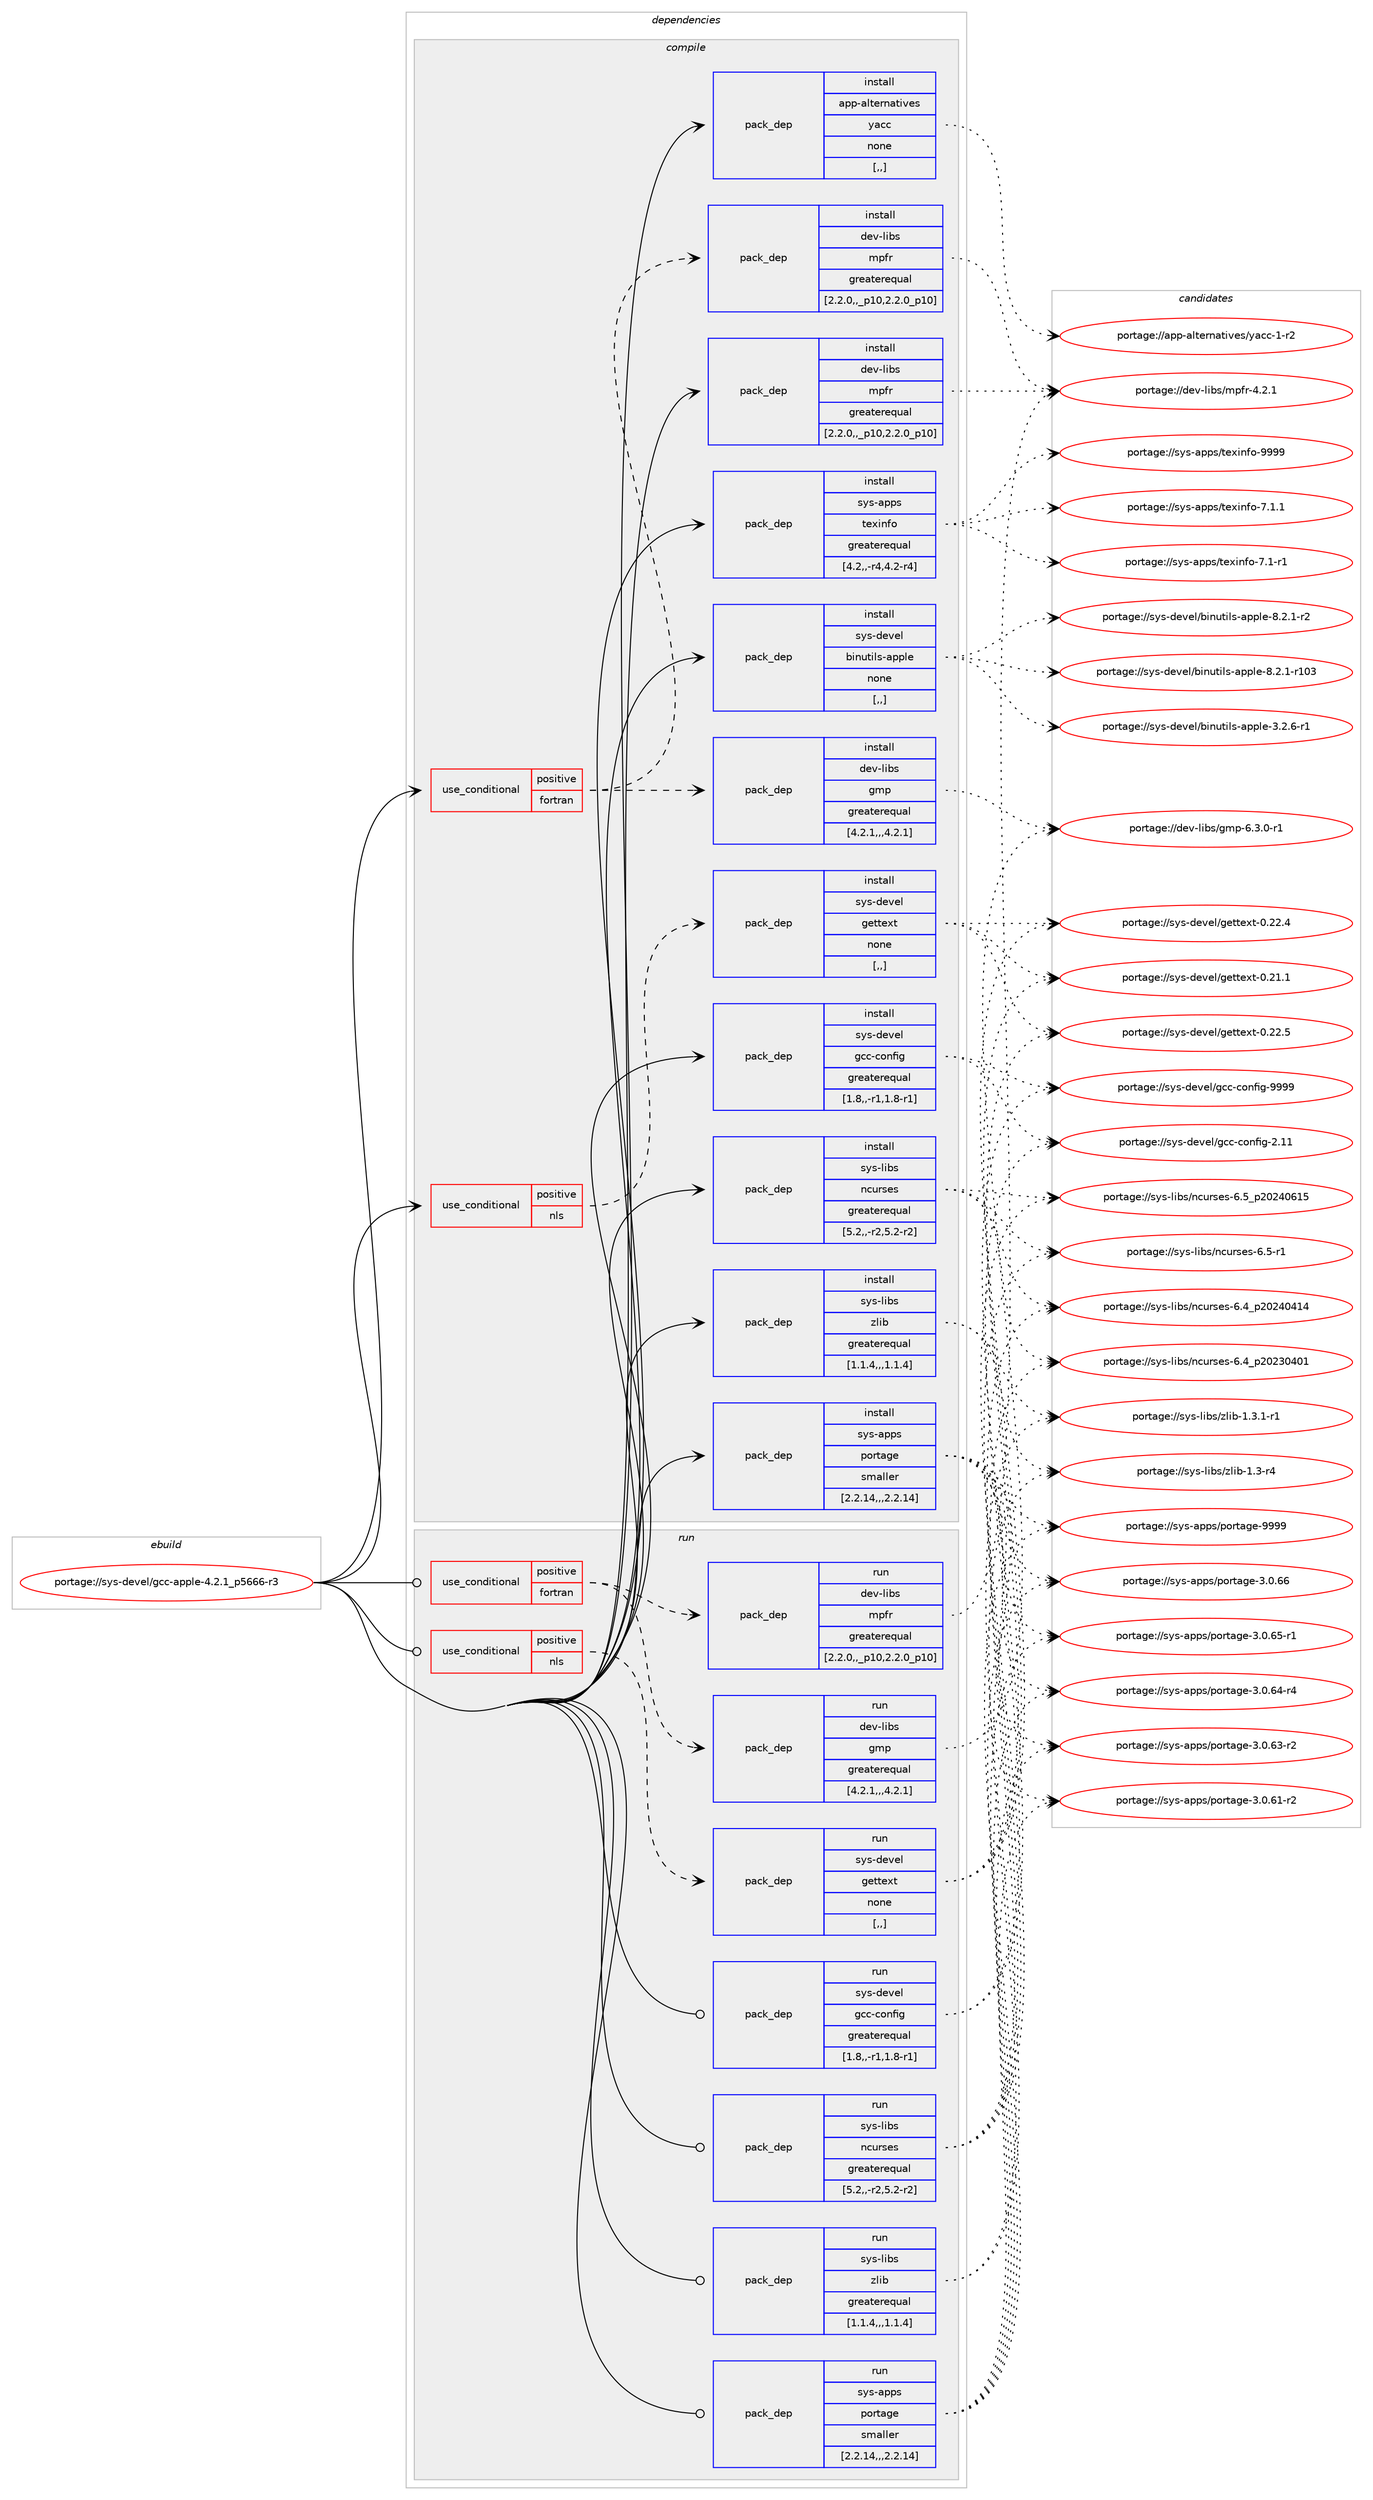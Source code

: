 digraph prolog {

# *************
# Graph options
# *************

newrank=true;
concentrate=true;
compound=true;
graph [rankdir=LR,fontname=Helvetica,fontsize=10,ranksep=1.5];#, ranksep=2.5, nodesep=0.2];
edge  [arrowhead=vee];
node  [fontname=Helvetica,fontsize=10];

# **********
# The ebuild
# **********

subgraph cluster_leftcol {
color=gray;
label=<<i>ebuild</i>>;
id [label="portage://sys-devel/gcc-apple-4.2.1_p5666-r3", color=red, width=4, href="../sys-devel/gcc-apple-4.2.1_p5666-r3.svg"];
}

# ****************
# The dependencies
# ****************

subgraph cluster_midcol {
color=gray;
label=<<i>dependencies</i>>;
subgraph cluster_compile {
fillcolor="#eeeeee";
style=filled;
label=<<i>compile</i>>;
subgraph cond249768 {
dependency945322 [label=<<TABLE BORDER="0" CELLBORDER="1" CELLSPACING="0" CELLPADDING="4"><TR><TD ROWSPAN="3" CELLPADDING="10">use_conditional</TD></TR><TR><TD>positive</TD></TR><TR><TD>fortran</TD></TR></TABLE>>, shape=none, color=red];
subgraph pack688860 {
dependency945323 [label=<<TABLE BORDER="0" CELLBORDER="1" CELLSPACING="0" CELLPADDING="4" WIDTH="220"><TR><TD ROWSPAN="6" CELLPADDING="30">pack_dep</TD></TR><TR><TD WIDTH="110">install</TD></TR><TR><TD>dev-libs</TD></TR><TR><TD>gmp</TD></TR><TR><TD>greaterequal</TD></TR><TR><TD>[4.2.1,,,4.2.1]</TD></TR></TABLE>>, shape=none, color=blue];
}
dependency945322:e -> dependency945323:w [weight=20,style="dashed",arrowhead="vee"];
subgraph pack688861 {
dependency945324 [label=<<TABLE BORDER="0" CELLBORDER="1" CELLSPACING="0" CELLPADDING="4" WIDTH="220"><TR><TD ROWSPAN="6" CELLPADDING="30">pack_dep</TD></TR><TR><TD WIDTH="110">install</TD></TR><TR><TD>dev-libs</TD></TR><TR><TD>mpfr</TD></TR><TR><TD>greaterequal</TD></TR><TR><TD>[2.2.0,,_p10,2.2.0_p10]</TD></TR></TABLE>>, shape=none, color=blue];
}
dependency945322:e -> dependency945324:w [weight=20,style="dashed",arrowhead="vee"];
}
id:e -> dependency945322:w [weight=20,style="solid",arrowhead="vee"];
subgraph cond249769 {
dependency945325 [label=<<TABLE BORDER="0" CELLBORDER="1" CELLSPACING="0" CELLPADDING="4"><TR><TD ROWSPAN="3" CELLPADDING="10">use_conditional</TD></TR><TR><TD>positive</TD></TR><TR><TD>nls</TD></TR></TABLE>>, shape=none, color=red];
subgraph pack688862 {
dependency945326 [label=<<TABLE BORDER="0" CELLBORDER="1" CELLSPACING="0" CELLPADDING="4" WIDTH="220"><TR><TD ROWSPAN="6" CELLPADDING="30">pack_dep</TD></TR><TR><TD WIDTH="110">install</TD></TR><TR><TD>sys-devel</TD></TR><TR><TD>gettext</TD></TR><TR><TD>none</TD></TR><TR><TD>[,,]</TD></TR></TABLE>>, shape=none, color=blue];
}
dependency945325:e -> dependency945326:w [weight=20,style="dashed",arrowhead="vee"];
}
id:e -> dependency945325:w [weight=20,style="solid",arrowhead="vee"];
subgraph pack688863 {
dependency945327 [label=<<TABLE BORDER="0" CELLBORDER="1" CELLSPACING="0" CELLPADDING="4" WIDTH="220"><TR><TD ROWSPAN="6" CELLPADDING="30">pack_dep</TD></TR><TR><TD WIDTH="110">install</TD></TR><TR><TD>app-alternatives</TD></TR><TR><TD>yacc</TD></TR><TR><TD>none</TD></TR><TR><TD>[,,]</TD></TR></TABLE>>, shape=none, color=blue];
}
id:e -> dependency945327:w [weight=20,style="solid",arrowhead="vee"];
subgraph pack688864 {
dependency945328 [label=<<TABLE BORDER="0" CELLBORDER="1" CELLSPACING="0" CELLPADDING="4" WIDTH="220"><TR><TD ROWSPAN="6" CELLPADDING="30">pack_dep</TD></TR><TR><TD WIDTH="110">install</TD></TR><TR><TD>dev-libs</TD></TR><TR><TD>mpfr</TD></TR><TR><TD>greaterequal</TD></TR><TR><TD>[2.2.0,,_p10,2.2.0_p10]</TD></TR></TABLE>>, shape=none, color=blue];
}
id:e -> dependency945328:w [weight=20,style="solid",arrowhead="vee"];
subgraph pack688865 {
dependency945329 [label=<<TABLE BORDER="0" CELLBORDER="1" CELLSPACING="0" CELLPADDING="4" WIDTH="220"><TR><TD ROWSPAN="6" CELLPADDING="30">pack_dep</TD></TR><TR><TD WIDTH="110">install</TD></TR><TR><TD>sys-apps</TD></TR><TR><TD>texinfo</TD></TR><TR><TD>greaterequal</TD></TR><TR><TD>[4.2,,-r4,4.2-r4]</TD></TR></TABLE>>, shape=none, color=blue];
}
id:e -> dependency945329:w [weight=20,style="solid",arrowhead="vee"];
subgraph pack688866 {
dependency945330 [label=<<TABLE BORDER="0" CELLBORDER="1" CELLSPACING="0" CELLPADDING="4" WIDTH="220"><TR><TD ROWSPAN="6" CELLPADDING="30">pack_dep</TD></TR><TR><TD WIDTH="110">install</TD></TR><TR><TD>sys-devel</TD></TR><TR><TD>binutils-apple</TD></TR><TR><TD>none</TD></TR><TR><TD>[,,]</TD></TR></TABLE>>, shape=none, color=blue];
}
id:e -> dependency945330:w [weight=20,style="solid",arrowhead="vee"];
subgraph pack688867 {
dependency945331 [label=<<TABLE BORDER="0" CELLBORDER="1" CELLSPACING="0" CELLPADDING="4" WIDTH="220"><TR><TD ROWSPAN="6" CELLPADDING="30">pack_dep</TD></TR><TR><TD WIDTH="110">install</TD></TR><TR><TD>sys-devel</TD></TR><TR><TD>gcc-config</TD></TR><TR><TD>greaterequal</TD></TR><TR><TD>[1.8,,-r1,1.8-r1]</TD></TR></TABLE>>, shape=none, color=blue];
}
id:e -> dependency945331:w [weight=20,style="solid",arrowhead="vee"];
subgraph pack688868 {
dependency945332 [label=<<TABLE BORDER="0" CELLBORDER="1" CELLSPACING="0" CELLPADDING="4" WIDTH="220"><TR><TD ROWSPAN="6" CELLPADDING="30">pack_dep</TD></TR><TR><TD WIDTH="110">install</TD></TR><TR><TD>sys-libs</TD></TR><TR><TD>ncurses</TD></TR><TR><TD>greaterequal</TD></TR><TR><TD>[5.2,,-r2,5.2-r2]</TD></TR></TABLE>>, shape=none, color=blue];
}
id:e -> dependency945332:w [weight=20,style="solid",arrowhead="vee"];
subgraph pack688869 {
dependency945333 [label=<<TABLE BORDER="0" CELLBORDER="1" CELLSPACING="0" CELLPADDING="4" WIDTH="220"><TR><TD ROWSPAN="6" CELLPADDING="30">pack_dep</TD></TR><TR><TD WIDTH="110">install</TD></TR><TR><TD>sys-libs</TD></TR><TR><TD>zlib</TD></TR><TR><TD>greaterequal</TD></TR><TR><TD>[1.1.4,,,1.1.4]</TD></TR></TABLE>>, shape=none, color=blue];
}
id:e -> dependency945333:w [weight=20,style="solid",arrowhead="vee"];
subgraph pack688870 {
dependency945334 [label=<<TABLE BORDER="0" CELLBORDER="1" CELLSPACING="0" CELLPADDING="4" WIDTH="220"><TR><TD ROWSPAN="6" CELLPADDING="30">pack_dep</TD></TR><TR><TD WIDTH="110">install</TD></TR><TR><TD>sys-apps</TD></TR><TR><TD>portage</TD></TR><TR><TD>smaller</TD></TR><TR><TD>[2.2.14,,,2.2.14]</TD></TR></TABLE>>, shape=none, color=blue];
}
id:e -> dependency945334:w [weight=20,style="solid",arrowhead="vee"];
}
subgraph cluster_compileandrun {
fillcolor="#eeeeee";
style=filled;
label=<<i>compile and run</i>>;
}
subgraph cluster_run {
fillcolor="#eeeeee";
style=filled;
label=<<i>run</i>>;
subgraph cond249770 {
dependency945335 [label=<<TABLE BORDER="0" CELLBORDER="1" CELLSPACING="0" CELLPADDING="4"><TR><TD ROWSPAN="3" CELLPADDING="10">use_conditional</TD></TR><TR><TD>positive</TD></TR><TR><TD>fortran</TD></TR></TABLE>>, shape=none, color=red];
subgraph pack688871 {
dependency945336 [label=<<TABLE BORDER="0" CELLBORDER="1" CELLSPACING="0" CELLPADDING="4" WIDTH="220"><TR><TD ROWSPAN="6" CELLPADDING="30">pack_dep</TD></TR><TR><TD WIDTH="110">run</TD></TR><TR><TD>dev-libs</TD></TR><TR><TD>gmp</TD></TR><TR><TD>greaterequal</TD></TR><TR><TD>[4.2.1,,,4.2.1]</TD></TR></TABLE>>, shape=none, color=blue];
}
dependency945335:e -> dependency945336:w [weight=20,style="dashed",arrowhead="vee"];
subgraph pack688872 {
dependency945337 [label=<<TABLE BORDER="0" CELLBORDER="1" CELLSPACING="0" CELLPADDING="4" WIDTH="220"><TR><TD ROWSPAN="6" CELLPADDING="30">pack_dep</TD></TR><TR><TD WIDTH="110">run</TD></TR><TR><TD>dev-libs</TD></TR><TR><TD>mpfr</TD></TR><TR><TD>greaterequal</TD></TR><TR><TD>[2.2.0,,_p10,2.2.0_p10]</TD></TR></TABLE>>, shape=none, color=blue];
}
dependency945335:e -> dependency945337:w [weight=20,style="dashed",arrowhead="vee"];
}
id:e -> dependency945335:w [weight=20,style="solid",arrowhead="odot"];
subgraph cond249771 {
dependency945338 [label=<<TABLE BORDER="0" CELLBORDER="1" CELLSPACING="0" CELLPADDING="4"><TR><TD ROWSPAN="3" CELLPADDING="10">use_conditional</TD></TR><TR><TD>positive</TD></TR><TR><TD>nls</TD></TR></TABLE>>, shape=none, color=red];
subgraph pack688873 {
dependency945339 [label=<<TABLE BORDER="0" CELLBORDER="1" CELLSPACING="0" CELLPADDING="4" WIDTH="220"><TR><TD ROWSPAN="6" CELLPADDING="30">pack_dep</TD></TR><TR><TD WIDTH="110">run</TD></TR><TR><TD>sys-devel</TD></TR><TR><TD>gettext</TD></TR><TR><TD>none</TD></TR><TR><TD>[,,]</TD></TR></TABLE>>, shape=none, color=blue];
}
dependency945338:e -> dependency945339:w [weight=20,style="dashed",arrowhead="vee"];
}
id:e -> dependency945338:w [weight=20,style="solid",arrowhead="odot"];
subgraph pack688874 {
dependency945340 [label=<<TABLE BORDER="0" CELLBORDER="1" CELLSPACING="0" CELLPADDING="4" WIDTH="220"><TR><TD ROWSPAN="6" CELLPADDING="30">pack_dep</TD></TR><TR><TD WIDTH="110">run</TD></TR><TR><TD>sys-devel</TD></TR><TR><TD>gcc-config</TD></TR><TR><TD>greaterequal</TD></TR><TR><TD>[1.8,,-r1,1.8-r1]</TD></TR></TABLE>>, shape=none, color=blue];
}
id:e -> dependency945340:w [weight=20,style="solid",arrowhead="odot"];
subgraph pack688875 {
dependency945341 [label=<<TABLE BORDER="0" CELLBORDER="1" CELLSPACING="0" CELLPADDING="4" WIDTH="220"><TR><TD ROWSPAN="6" CELLPADDING="30">pack_dep</TD></TR><TR><TD WIDTH="110">run</TD></TR><TR><TD>sys-libs</TD></TR><TR><TD>ncurses</TD></TR><TR><TD>greaterequal</TD></TR><TR><TD>[5.2,,-r2,5.2-r2]</TD></TR></TABLE>>, shape=none, color=blue];
}
id:e -> dependency945341:w [weight=20,style="solid",arrowhead="odot"];
subgraph pack688876 {
dependency945342 [label=<<TABLE BORDER="0" CELLBORDER="1" CELLSPACING="0" CELLPADDING="4" WIDTH="220"><TR><TD ROWSPAN="6" CELLPADDING="30">pack_dep</TD></TR><TR><TD WIDTH="110">run</TD></TR><TR><TD>sys-libs</TD></TR><TR><TD>zlib</TD></TR><TR><TD>greaterequal</TD></TR><TR><TD>[1.1.4,,,1.1.4]</TD></TR></TABLE>>, shape=none, color=blue];
}
id:e -> dependency945342:w [weight=20,style="solid",arrowhead="odot"];
subgraph pack688877 {
dependency945343 [label=<<TABLE BORDER="0" CELLBORDER="1" CELLSPACING="0" CELLPADDING="4" WIDTH="220"><TR><TD ROWSPAN="6" CELLPADDING="30">pack_dep</TD></TR><TR><TD WIDTH="110">run</TD></TR><TR><TD>sys-apps</TD></TR><TR><TD>portage</TD></TR><TR><TD>smaller</TD></TR><TR><TD>[2.2.14,,,2.2.14]</TD></TR></TABLE>>, shape=none, color=blue];
}
id:e -> dependency945343:w [weight=20,style="solid",arrowhead="odot"];
}
}

# **************
# The candidates
# **************

subgraph cluster_choices {
rank=same;
color=gray;
label=<<i>candidates</i>>;

subgraph choice688860 {
color=black;
nodesep=1;
choice1001011184510810598115471031091124554465146484511449 [label="portage://dev-libs/gmp-6.3.0-r1", color=red, width=4,href="../dev-libs/gmp-6.3.0-r1.svg"];
dependency945323:e -> choice1001011184510810598115471031091124554465146484511449:w [style=dotted,weight="100"];
}
subgraph choice688861 {
color=black;
nodesep=1;
choice100101118451081059811547109112102114455246504649 [label="portage://dev-libs/mpfr-4.2.1", color=red, width=4,href="../dev-libs/mpfr-4.2.1.svg"];
dependency945324:e -> choice100101118451081059811547109112102114455246504649:w [style=dotted,weight="100"];
}
subgraph choice688862 {
color=black;
nodesep=1;
choice115121115451001011181011084710310111611610112011645484650504653 [label="portage://sys-devel/gettext-0.22.5", color=red, width=4,href="../sys-devel/gettext-0.22.5.svg"];
choice115121115451001011181011084710310111611610112011645484650504652 [label="portage://sys-devel/gettext-0.22.4", color=red, width=4,href="../sys-devel/gettext-0.22.4.svg"];
choice115121115451001011181011084710310111611610112011645484650494649 [label="portage://sys-devel/gettext-0.21.1", color=red, width=4,href="../sys-devel/gettext-0.21.1.svg"];
dependency945326:e -> choice115121115451001011181011084710310111611610112011645484650504653:w [style=dotted,weight="100"];
dependency945326:e -> choice115121115451001011181011084710310111611610112011645484650504652:w [style=dotted,weight="100"];
dependency945326:e -> choice115121115451001011181011084710310111611610112011645484650494649:w [style=dotted,weight="100"];
}
subgraph choice688863 {
color=black;
nodesep=1;
choice971121124597108116101114110971161051181011154712197999945494511450 [label="portage://app-alternatives/yacc-1-r2", color=red, width=4,href="../app-alternatives/yacc-1-r2.svg"];
dependency945327:e -> choice971121124597108116101114110971161051181011154712197999945494511450:w [style=dotted,weight="100"];
}
subgraph choice688864 {
color=black;
nodesep=1;
choice100101118451081059811547109112102114455246504649 [label="portage://dev-libs/mpfr-4.2.1", color=red, width=4,href="../dev-libs/mpfr-4.2.1.svg"];
dependency945328:e -> choice100101118451081059811547109112102114455246504649:w [style=dotted,weight="100"];
}
subgraph choice688865 {
color=black;
nodesep=1;
choice1151211154597112112115471161011201051101021114557575757 [label="portage://sys-apps/texinfo-9999", color=red, width=4,href="../sys-apps/texinfo-9999.svg"];
choice115121115459711211211547116101120105110102111455546494649 [label="portage://sys-apps/texinfo-7.1.1", color=red, width=4,href="../sys-apps/texinfo-7.1.1.svg"];
choice115121115459711211211547116101120105110102111455546494511449 [label="portage://sys-apps/texinfo-7.1-r1", color=red, width=4,href="../sys-apps/texinfo-7.1-r1.svg"];
dependency945329:e -> choice1151211154597112112115471161011201051101021114557575757:w [style=dotted,weight="100"];
dependency945329:e -> choice115121115459711211211547116101120105110102111455546494649:w [style=dotted,weight="100"];
dependency945329:e -> choice115121115459711211211547116101120105110102111455546494511449:w [style=dotted,weight="100"];
}
subgraph choice688866 {
color=black;
nodesep=1;
choice11512111545100101118101108479810511011711610510811545971121121081014556465046494511450 [label="portage://sys-devel/binutils-apple-8.2.1-r2", color=red, width=4,href="../sys-devel/binutils-apple-8.2.1-r2.svg"];
choice115121115451001011181011084798105110117116105108115459711211210810145564650464945114494851 [label="portage://sys-devel/binutils-apple-8.2.1-r103", color=red, width=4,href="../sys-devel/binutils-apple-8.2.1-r103.svg"];
choice11512111545100101118101108479810511011711610510811545971121121081014551465046544511449 [label="portage://sys-devel/binutils-apple-3.2.6-r1", color=red, width=4,href="../sys-devel/binutils-apple-3.2.6-r1.svg"];
dependency945330:e -> choice11512111545100101118101108479810511011711610510811545971121121081014556465046494511450:w [style=dotted,weight="100"];
dependency945330:e -> choice115121115451001011181011084798105110117116105108115459711211210810145564650464945114494851:w [style=dotted,weight="100"];
dependency945330:e -> choice11512111545100101118101108479810511011711610510811545971121121081014551465046544511449:w [style=dotted,weight="100"];
}
subgraph choice688867 {
color=black;
nodesep=1;
choice1151211154510010111810110847103999945991111101021051034557575757 [label="portage://sys-devel/gcc-config-9999", color=red, width=4,href="../sys-devel/gcc-config-9999.svg"];
choice1151211154510010111810110847103999945991111101021051034550464949 [label="portage://sys-devel/gcc-config-2.11", color=red, width=4,href="../sys-devel/gcc-config-2.11.svg"];
dependency945331:e -> choice1151211154510010111810110847103999945991111101021051034557575757:w [style=dotted,weight="100"];
dependency945331:e -> choice1151211154510010111810110847103999945991111101021051034550464949:w [style=dotted,weight="100"];
}
subgraph choice688868 {
color=black;
nodesep=1;
choice1151211154510810598115471109911711411510111545544653951125048505248544953 [label="portage://sys-libs/ncurses-6.5_p20240615", color=red, width=4,href="../sys-libs/ncurses-6.5_p20240615.svg"];
choice11512111545108105981154711099117114115101115455446534511449 [label="portage://sys-libs/ncurses-6.5-r1", color=red, width=4,href="../sys-libs/ncurses-6.5-r1.svg"];
choice1151211154510810598115471109911711411510111545544652951125048505248524952 [label="portage://sys-libs/ncurses-6.4_p20240414", color=red, width=4,href="../sys-libs/ncurses-6.4_p20240414.svg"];
choice1151211154510810598115471109911711411510111545544652951125048505148524849 [label="portage://sys-libs/ncurses-6.4_p20230401", color=red, width=4,href="../sys-libs/ncurses-6.4_p20230401.svg"];
dependency945332:e -> choice1151211154510810598115471109911711411510111545544653951125048505248544953:w [style=dotted,weight="100"];
dependency945332:e -> choice11512111545108105981154711099117114115101115455446534511449:w [style=dotted,weight="100"];
dependency945332:e -> choice1151211154510810598115471109911711411510111545544652951125048505248524952:w [style=dotted,weight="100"];
dependency945332:e -> choice1151211154510810598115471109911711411510111545544652951125048505148524849:w [style=dotted,weight="100"];
}
subgraph choice688869 {
color=black;
nodesep=1;
choice115121115451081059811547122108105984549465146494511449 [label="portage://sys-libs/zlib-1.3.1-r1", color=red, width=4,href="../sys-libs/zlib-1.3.1-r1.svg"];
choice11512111545108105981154712210810598454946514511452 [label="portage://sys-libs/zlib-1.3-r4", color=red, width=4,href="../sys-libs/zlib-1.3-r4.svg"];
dependency945333:e -> choice115121115451081059811547122108105984549465146494511449:w [style=dotted,weight="100"];
dependency945333:e -> choice11512111545108105981154712210810598454946514511452:w [style=dotted,weight="100"];
}
subgraph choice688870 {
color=black;
nodesep=1;
choice115121115459711211211547112111114116971031014557575757 [label="portage://sys-apps/portage-9999", color=red, width=4,href="../sys-apps/portage-9999.svg"];
choice1151211154597112112115471121111141169710310145514648465454 [label="portage://sys-apps/portage-3.0.66", color=red, width=4,href="../sys-apps/portage-3.0.66.svg"];
choice11512111545971121121154711211111411697103101455146484654534511449 [label="portage://sys-apps/portage-3.0.65-r1", color=red, width=4,href="../sys-apps/portage-3.0.65-r1.svg"];
choice11512111545971121121154711211111411697103101455146484654524511452 [label="portage://sys-apps/portage-3.0.64-r4", color=red, width=4,href="../sys-apps/portage-3.0.64-r4.svg"];
choice11512111545971121121154711211111411697103101455146484654514511450 [label="portage://sys-apps/portage-3.0.63-r2", color=red, width=4,href="../sys-apps/portage-3.0.63-r2.svg"];
choice11512111545971121121154711211111411697103101455146484654494511450 [label="portage://sys-apps/portage-3.0.61-r2", color=red, width=4,href="../sys-apps/portage-3.0.61-r2.svg"];
dependency945334:e -> choice115121115459711211211547112111114116971031014557575757:w [style=dotted,weight="100"];
dependency945334:e -> choice1151211154597112112115471121111141169710310145514648465454:w [style=dotted,weight="100"];
dependency945334:e -> choice11512111545971121121154711211111411697103101455146484654534511449:w [style=dotted,weight="100"];
dependency945334:e -> choice11512111545971121121154711211111411697103101455146484654524511452:w [style=dotted,weight="100"];
dependency945334:e -> choice11512111545971121121154711211111411697103101455146484654514511450:w [style=dotted,weight="100"];
dependency945334:e -> choice11512111545971121121154711211111411697103101455146484654494511450:w [style=dotted,weight="100"];
}
subgraph choice688871 {
color=black;
nodesep=1;
choice1001011184510810598115471031091124554465146484511449 [label="portage://dev-libs/gmp-6.3.0-r1", color=red, width=4,href="../dev-libs/gmp-6.3.0-r1.svg"];
dependency945336:e -> choice1001011184510810598115471031091124554465146484511449:w [style=dotted,weight="100"];
}
subgraph choice688872 {
color=black;
nodesep=1;
choice100101118451081059811547109112102114455246504649 [label="portage://dev-libs/mpfr-4.2.1", color=red, width=4,href="../dev-libs/mpfr-4.2.1.svg"];
dependency945337:e -> choice100101118451081059811547109112102114455246504649:w [style=dotted,weight="100"];
}
subgraph choice688873 {
color=black;
nodesep=1;
choice115121115451001011181011084710310111611610112011645484650504653 [label="portage://sys-devel/gettext-0.22.5", color=red, width=4,href="../sys-devel/gettext-0.22.5.svg"];
choice115121115451001011181011084710310111611610112011645484650504652 [label="portage://sys-devel/gettext-0.22.4", color=red, width=4,href="../sys-devel/gettext-0.22.4.svg"];
choice115121115451001011181011084710310111611610112011645484650494649 [label="portage://sys-devel/gettext-0.21.1", color=red, width=4,href="../sys-devel/gettext-0.21.1.svg"];
dependency945339:e -> choice115121115451001011181011084710310111611610112011645484650504653:w [style=dotted,weight="100"];
dependency945339:e -> choice115121115451001011181011084710310111611610112011645484650504652:w [style=dotted,weight="100"];
dependency945339:e -> choice115121115451001011181011084710310111611610112011645484650494649:w [style=dotted,weight="100"];
}
subgraph choice688874 {
color=black;
nodesep=1;
choice1151211154510010111810110847103999945991111101021051034557575757 [label="portage://sys-devel/gcc-config-9999", color=red, width=4,href="../sys-devel/gcc-config-9999.svg"];
choice1151211154510010111810110847103999945991111101021051034550464949 [label="portage://sys-devel/gcc-config-2.11", color=red, width=4,href="../sys-devel/gcc-config-2.11.svg"];
dependency945340:e -> choice1151211154510010111810110847103999945991111101021051034557575757:w [style=dotted,weight="100"];
dependency945340:e -> choice1151211154510010111810110847103999945991111101021051034550464949:w [style=dotted,weight="100"];
}
subgraph choice688875 {
color=black;
nodesep=1;
choice1151211154510810598115471109911711411510111545544653951125048505248544953 [label="portage://sys-libs/ncurses-6.5_p20240615", color=red, width=4,href="../sys-libs/ncurses-6.5_p20240615.svg"];
choice11512111545108105981154711099117114115101115455446534511449 [label="portage://sys-libs/ncurses-6.5-r1", color=red, width=4,href="../sys-libs/ncurses-6.5-r1.svg"];
choice1151211154510810598115471109911711411510111545544652951125048505248524952 [label="portage://sys-libs/ncurses-6.4_p20240414", color=red, width=4,href="../sys-libs/ncurses-6.4_p20240414.svg"];
choice1151211154510810598115471109911711411510111545544652951125048505148524849 [label="portage://sys-libs/ncurses-6.4_p20230401", color=red, width=4,href="../sys-libs/ncurses-6.4_p20230401.svg"];
dependency945341:e -> choice1151211154510810598115471109911711411510111545544653951125048505248544953:w [style=dotted,weight="100"];
dependency945341:e -> choice11512111545108105981154711099117114115101115455446534511449:w [style=dotted,weight="100"];
dependency945341:e -> choice1151211154510810598115471109911711411510111545544652951125048505248524952:w [style=dotted,weight="100"];
dependency945341:e -> choice1151211154510810598115471109911711411510111545544652951125048505148524849:w [style=dotted,weight="100"];
}
subgraph choice688876 {
color=black;
nodesep=1;
choice115121115451081059811547122108105984549465146494511449 [label="portage://sys-libs/zlib-1.3.1-r1", color=red, width=4,href="../sys-libs/zlib-1.3.1-r1.svg"];
choice11512111545108105981154712210810598454946514511452 [label="portage://sys-libs/zlib-1.3-r4", color=red, width=4,href="../sys-libs/zlib-1.3-r4.svg"];
dependency945342:e -> choice115121115451081059811547122108105984549465146494511449:w [style=dotted,weight="100"];
dependency945342:e -> choice11512111545108105981154712210810598454946514511452:w [style=dotted,weight="100"];
}
subgraph choice688877 {
color=black;
nodesep=1;
choice115121115459711211211547112111114116971031014557575757 [label="portage://sys-apps/portage-9999", color=red, width=4,href="../sys-apps/portage-9999.svg"];
choice1151211154597112112115471121111141169710310145514648465454 [label="portage://sys-apps/portage-3.0.66", color=red, width=4,href="../sys-apps/portage-3.0.66.svg"];
choice11512111545971121121154711211111411697103101455146484654534511449 [label="portage://sys-apps/portage-3.0.65-r1", color=red, width=4,href="../sys-apps/portage-3.0.65-r1.svg"];
choice11512111545971121121154711211111411697103101455146484654524511452 [label="portage://sys-apps/portage-3.0.64-r4", color=red, width=4,href="../sys-apps/portage-3.0.64-r4.svg"];
choice11512111545971121121154711211111411697103101455146484654514511450 [label="portage://sys-apps/portage-3.0.63-r2", color=red, width=4,href="../sys-apps/portage-3.0.63-r2.svg"];
choice11512111545971121121154711211111411697103101455146484654494511450 [label="portage://sys-apps/portage-3.0.61-r2", color=red, width=4,href="../sys-apps/portage-3.0.61-r2.svg"];
dependency945343:e -> choice115121115459711211211547112111114116971031014557575757:w [style=dotted,weight="100"];
dependency945343:e -> choice1151211154597112112115471121111141169710310145514648465454:w [style=dotted,weight="100"];
dependency945343:e -> choice11512111545971121121154711211111411697103101455146484654534511449:w [style=dotted,weight="100"];
dependency945343:e -> choice11512111545971121121154711211111411697103101455146484654524511452:w [style=dotted,weight="100"];
dependency945343:e -> choice11512111545971121121154711211111411697103101455146484654514511450:w [style=dotted,weight="100"];
dependency945343:e -> choice11512111545971121121154711211111411697103101455146484654494511450:w [style=dotted,weight="100"];
}
}

}
